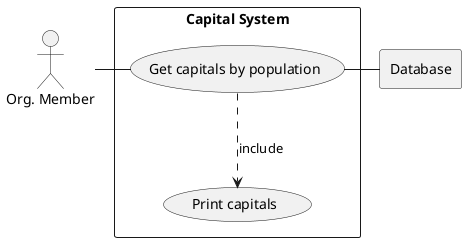 @startuml

actor mem as "Org. Member"

rectangle Database

rectangle "Capital System" {
    usecase UC1 as "Get capitals by population"

    usecase UCa as "Print capitals"

    mem - UC1
    UC1 ..> UCa : include
    UC1 - Database
}

@enduml